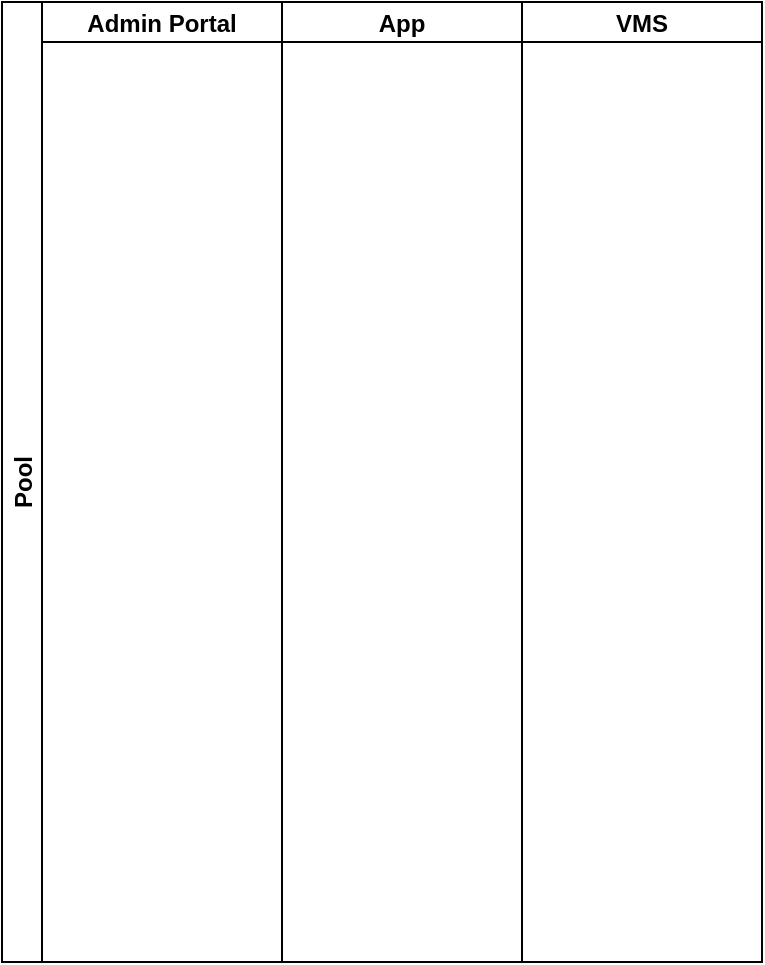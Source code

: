 <mxfile version="25.0.2" pages="2">
  <diagram id="C5RBs43oDa-KdzZeNtuy" name="Page-1">
    <mxGraphModel dx="1224" dy="799" grid="1" gridSize="10" guides="1" tooltips="1" connect="1" arrows="1" fold="1" page="1" pageScale="1" pageWidth="827" pageHeight="1169" math="0" shadow="0">
      <root>
        <mxCell id="WIyWlLk6GJQsqaUBKTNV-0" />
        <mxCell id="WIyWlLk6GJQsqaUBKTNV-1" parent="WIyWlLk6GJQsqaUBKTNV-0" />
        <mxCell id="cRpfkw4mDq3CJdvB2Xcj-4" value="Pool" style="swimlane;childLayout=stackLayout;resizeParent=1;resizeParentMax=0;startSize=20;horizontal=0;horizontalStack=1;" vertex="1" parent="WIyWlLk6GJQsqaUBKTNV-1">
          <mxGeometry x="90" y="140" width="380" height="480" as="geometry" />
        </mxCell>
        <mxCell id="cRpfkw4mDq3CJdvB2Xcj-5" value="Admin Portal" style="swimlane;startSize=20;" vertex="1" parent="cRpfkw4mDq3CJdvB2Xcj-4">
          <mxGeometry x="20" width="120" height="480" as="geometry" />
        </mxCell>
        <mxCell id="cRpfkw4mDq3CJdvB2Xcj-6" value="App" style="swimlane;startSize=20;" vertex="1" parent="cRpfkw4mDq3CJdvB2Xcj-4">
          <mxGeometry x="140" width="120" height="480" as="geometry" />
        </mxCell>
        <mxCell id="cRpfkw4mDq3CJdvB2Xcj-7" value="VMS" style="swimlane;startSize=20;" vertex="1" parent="cRpfkw4mDq3CJdvB2Xcj-4">
          <mxGeometry x="260" width="120" height="480" as="geometry" />
        </mxCell>
      </root>
    </mxGraphModel>
  </diagram>
  <diagram id="7BM12m7y1SaK-WboiuX7" name="Page-2">
    <mxGraphModel dx="556" dy="363" grid="1" gridSize="10" guides="1" tooltips="1" connect="1" arrows="1" fold="1" page="1" pageScale="1" pageWidth="850" pageHeight="1100" math="0" shadow="0">
      <root>
        <mxCell id="0" />
        <mxCell id="1" parent="0" />
        <mxCell id="4jOJ_-W37T84nw5EZ6O2-1" value="Jobs" style="rounded=1;whiteSpace=wrap;html=1;" vertex="1" parent="1">
          <mxGeometry x="240" y="290" width="120" height="60" as="geometry" />
        </mxCell>
        <mxCell id="4jOJ_-W37T84nw5EZ6O2-2" value="Freelancers" style="rounded=1;whiteSpace=wrap;html=1;" vertex="1" parent="1">
          <mxGeometry x="60" y="290" width="120" height="60" as="geometry" />
        </mxCell>
        <mxCell id="4jOJ_-W37T84nw5EZ6O2-3" value="Freelancers" style="rounded=1;whiteSpace=wrap;html=1;" vertex="1" parent="1">
          <mxGeometry x="60" y="370" width="120" height="60" as="geometry" />
        </mxCell>
      </root>
    </mxGraphModel>
  </diagram>
</mxfile>
